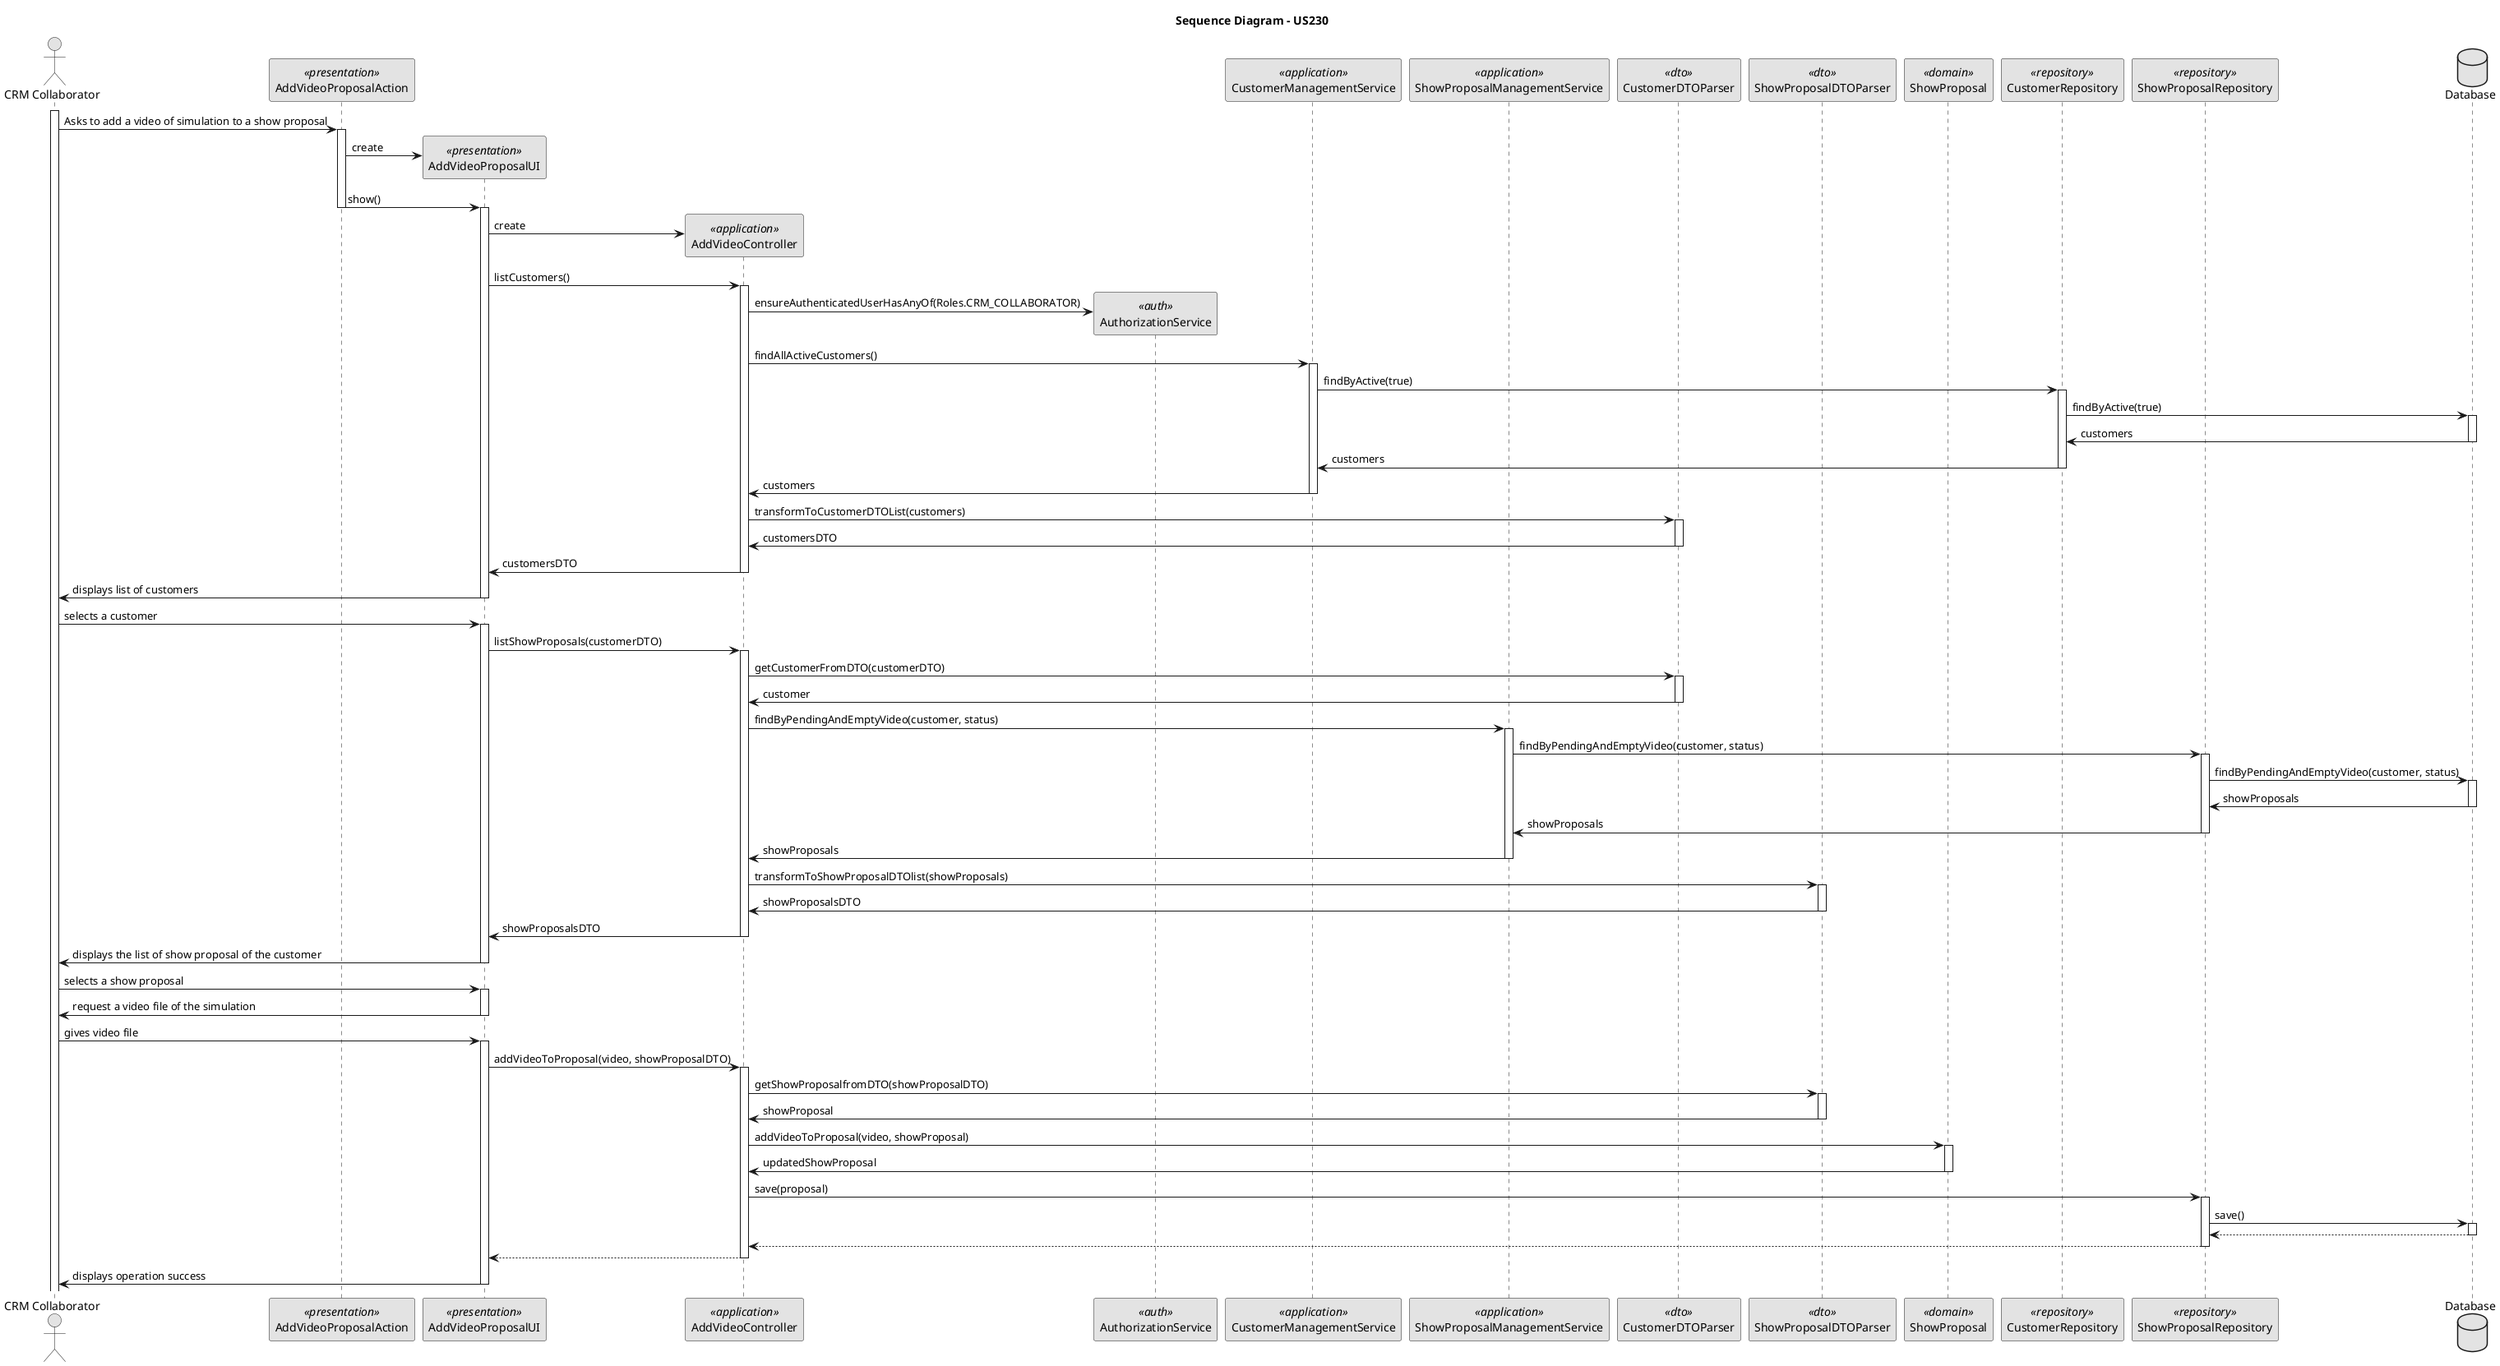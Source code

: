 @startuml
skinparam monochrome true
skinparam packageStyle rectangle
skinparam shadowing false

actor "CRM Collaborator" as crmCollaborator
participant "AddVideoProposalAction" as ACTION <<presentation>>
participant "AddVideoProposalUI" as UI <<presentation>>
participant "AddVideoController" as CTRL <<application>>
participant "AuthorizationService" as AuthorizationService <<auth>>
participant "CustomerManagementService" as CustomerManagementService <<application>>
participant "ShowProposalManagementService" as ShowProposalManagementService <<application>>
participant "CustomerDTOParser" as CustomerDTOParser <<dto>>
participant "ShowProposalDTOParser" as ShowProposalDTOParser <<dto>>
participant "ShowProposal" as ShowProposal <<domain>>
participant "CustomerRepository" as CustomerRepository <<repository>>
participant "ShowProposalRepository" as ShowProposalRepository <<repository>>
database "Database" as Database

title Sequence Diagram - US230

activate crmCollaborator

    crmCollaborator -> ACTION : Asks to add a video of simulation to a show proposal
    activate ACTION

        ACTION -> UI** : create
        ACTION -> UI : show()
        deactivate ACTION

        activate UI

        UI -> CTRL**: create
        UI -> CTRL : listCustomers()
        activate CTRL

            CTRL -> AuthorizationService** : ensureAuthenticatedUserHasAnyOf(Roles.CRM_COLLABORATOR)
            CTRL -> CustomerManagementService : findAllActiveCustomers()
            activate CustomerManagementService

                CustomerManagementService -> CustomerRepository : findByActive(true)
                activate CustomerRepository

                    CustomerRepository -> Database : findByActive(true)
                    activate Database

                        Database -> CustomerRepository : customers
                    deactivate Database

                    CustomerRepository -> CustomerManagementService : customers
                deactivate CustomerRepository

                CustomerManagementService -> CTRL : customers
            deactivate CustomerManagementService

            CTRL -> CustomerDTOParser : transformToCustomerDTOList(customers)
            activate CustomerDTOParser

                CustomerDTOParser -> CTRL : customersDTO
            deactivate CustomerDTOParser

            CTRL -> UI : customersDTO
        deactivate CTRL
        UI -> crmCollaborator : displays list of customers
    deactivate UI

    crmCollaborator -> UI : selects a customer
    activate UI

        UI -> CTRL : listShowProposals(customerDTO)
        activate CTRL

            CTRL -> CustomerDTOParser : getCustomerFromDTO(customerDTO)
            activate CustomerDTOParser

                CustomerDTOParser -> CTRL : customer
            deactivate CustomerDTOParser

            CTRL -> ShowProposalManagementService : findByPendingAndEmptyVideo(customer, status)
            activate ShowProposalManagementService

                ShowProposalManagementService -> ShowProposalRepository : findByPendingAndEmptyVideo(customer, status)
                activate ShowProposalRepository

                    ShowProposalRepository -> Database : findByPendingAndEmptyVideo(customer, status)
                    activate Database

                        Database -> ShowProposalRepository : showProposals
                    deactivate Database

                    ShowProposalRepository -> ShowProposalManagementService : showProposals
                deactivate ShowProposalRepository

                ShowProposalManagementService -> CTRL : showProposals
            deactivate ShowProposalManagementService

            CTRL -> ShowProposalDTOParser : transformToShowProposalDTOlist(showProposals)
            activate ShowProposalDTOParser

                ShowProposalDTOParser -> CTRL : showProposalsDTO
            deactivate ShowProposalDTOParser

            CTRL -> UI : showProposalsDTO
        deactivate CTRL

        UI -> crmCollaborator : displays the list of show proposal of the customer
    deactivate UI

    crmCollaborator -> UI : selects a show proposal
    activate UI

        UI -> crmCollaborator : request a video file of the simulation
    deactivate UI

    crmCollaborator -> UI : gives video file
    activate UI

        UI -> CTRL : addVideoToProposal(video, showProposalDTO)
        activate CTRL

            CTRL -> ShowProposalDTOParser : getShowProposalfromDTO(showProposalDTO)
            activate ShowProposalDTOParser

                ShowProposalDTOParser -> CTRL : showProposal
            deactivate ShowProposalDTOParser

            CTRL -> ShowProposal : addVideoToProposal(video, showProposal)
            activate ShowProposal

                ShowProposal -> CTRL : updatedShowProposal
            deactivate ShowProposal

            CTRL -> ShowProposalRepository : save(proposal)
            activate ShowProposalRepository

                ShowProposalRepository -> Database : save()
                activate Database

                    Database --> ShowProposalRepository :
                deactivate Database

                ShowProposalRepository --> CTRL :
            deactivate ShowProposalRepository

            CTRL --> UI :
        deactivate CTRL

        UI -> crmCollaborator : displays operation success
    deactivate UI

@enduml